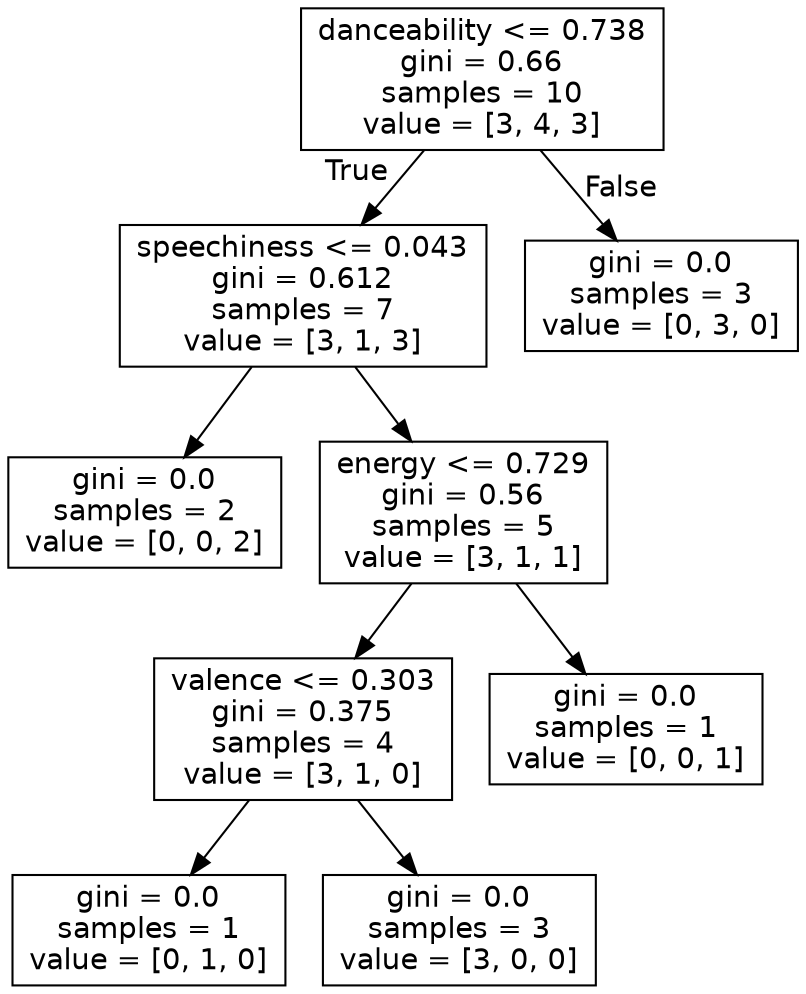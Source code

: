 digraph Tree {
node [shape=box, fontname="helvetica"] ;
edge [fontname="helvetica"] ;
0 [label="danceability <= 0.738\ngini = 0.66\nsamples = 10\nvalue = [3, 4, 3]"] ;
1 [label="speechiness <= 0.043\ngini = 0.612\nsamples = 7\nvalue = [3, 1, 3]"] ;
0 -> 1 [labeldistance=2.5, labelangle=45, headlabel="True"] ;
2 [label="gini = 0.0\nsamples = 2\nvalue = [0, 0, 2]"] ;
1 -> 2 ;
3 [label="energy <= 0.729\ngini = 0.56\nsamples = 5\nvalue = [3, 1, 1]"] ;
1 -> 3 ;
4 [label="valence <= 0.303\ngini = 0.375\nsamples = 4\nvalue = [3, 1, 0]"] ;
3 -> 4 ;
5 [label="gini = 0.0\nsamples = 1\nvalue = [0, 1, 0]"] ;
4 -> 5 ;
6 [label="gini = 0.0\nsamples = 3\nvalue = [3, 0, 0]"] ;
4 -> 6 ;
7 [label="gini = 0.0\nsamples = 1\nvalue = [0, 0, 1]"] ;
3 -> 7 ;
8 [label="gini = 0.0\nsamples = 3\nvalue = [0, 3, 0]"] ;
0 -> 8 [labeldistance=2.5, labelangle=-45, headlabel="False"] ;
}